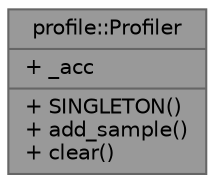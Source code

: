 digraph "profile::Profiler"
{
 // LATEX_PDF_SIZE
  bgcolor="transparent";
  edge [fontname=Helvetica,fontsize=10,labelfontname=Helvetica,labelfontsize=10];
  node [fontname=Helvetica,fontsize=10,shape=box,height=0.2,width=0.4];
  Node1 [shape=record,label="{profile::Profiler\n|+ _acc\l|+ SINGLETON()\l+ add_sample()\l+ clear()\l}",height=0.2,width=0.4,color="gray40", fillcolor="grey60", style="filled", fontcolor="black",tooltip=" "];
}

